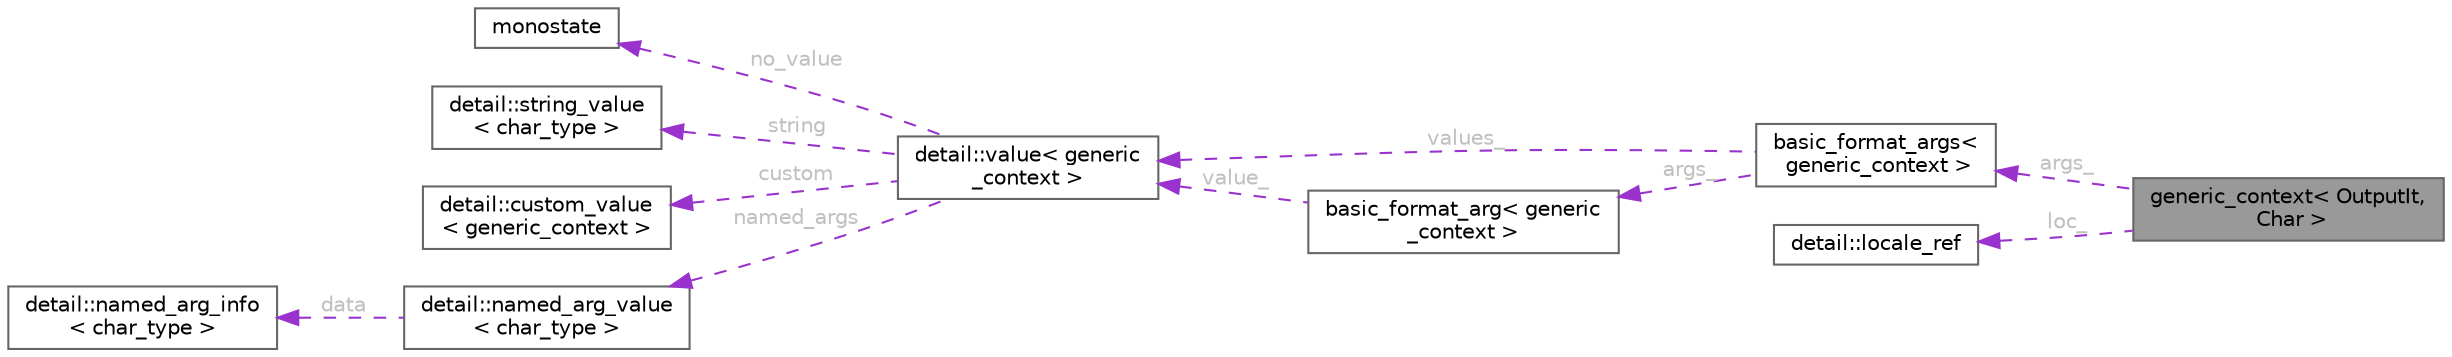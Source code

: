 digraph "generic_context&lt; OutputIt, Char &gt;"
{
 // LATEX_PDF_SIZE
  bgcolor="transparent";
  edge [fontname=Helvetica,fontsize=10,labelfontname=Helvetica,labelfontsize=10];
  node [fontname=Helvetica,fontsize=10,shape=box,height=0.2,width=0.4];
  rankdir="LR";
  Node1 [id="Node000001",label="generic_context\< OutputIt,\l Char \>",height=0.2,width=0.4,color="gray40", fillcolor="grey60", style="filled", fontcolor="black",tooltip=" "];
  Node2 -> Node1 [id="edge11_Node000001_Node000002",dir="back",color="darkorchid3",style="dashed",tooltip=" ",label=" args_",fontcolor="grey" ];
  Node2 [id="Node000002",label="basic_format_args\<\l generic_context \>",height=0.2,width=0.4,color="gray40", fillcolor="white", style="filled",URL="$classbasic__format__args.html",tooltip=" "];
  Node3 -> Node2 [id="edge12_Node000002_Node000003",dir="back",color="darkorchid3",style="dashed",tooltip=" ",label=" values_",fontcolor="grey" ];
  Node3 [id="Node000003",label="detail::value\< generic\l_context \>",height=0.2,width=0.4,color="gray40", fillcolor="white", style="filled",URL="$classdetail_1_1value.html",tooltip=" "];
  Node4 -> Node3 [id="edge13_Node000003_Node000004",dir="back",color="darkorchid3",style="dashed",tooltip=" ",label=" no_value",fontcolor="grey" ];
  Node4 [id="Node000004",label="monostate",height=0.2,width=0.4,color="gray40", fillcolor="white", style="filled",URL="$structmonostate.html",tooltip=" "];
  Node5 -> Node3 [id="edge14_Node000003_Node000005",dir="back",color="darkorchid3",style="dashed",tooltip=" ",label=" string",fontcolor="grey" ];
  Node5 [id="Node000005",label="detail::string_value\l\< char_type \>",height=0.2,width=0.4,color="gray40", fillcolor="white", style="filled",URL="$structdetail_1_1string__value.html",tooltip=" "];
  Node6 -> Node3 [id="edge15_Node000003_Node000006",dir="back",color="darkorchid3",style="dashed",tooltip=" ",label=" custom",fontcolor="grey" ];
  Node6 [id="Node000006",label="detail::custom_value\l\< generic_context \>",height=0.2,width=0.4,color="gray40", fillcolor="white", style="filled",URL="$structdetail_1_1custom__value.html",tooltip=" "];
  Node7 -> Node3 [id="edge16_Node000003_Node000007",dir="back",color="darkorchid3",style="dashed",tooltip=" ",label=" named_args",fontcolor="grey" ];
  Node7 [id="Node000007",label="detail::named_arg_value\l\< char_type \>",height=0.2,width=0.4,color="gray40", fillcolor="white", style="filled",URL="$structdetail_1_1named__arg__value.html",tooltip=" "];
  Node8 -> Node7 [id="edge17_Node000007_Node000008",dir="back",color="darkorchid3",style="dashed",tooltip=" ",label=" data",fontcolor="grey" ];
  Node8 [id="Node000008",label="detail::named_arg_info\l\< char_type \>",height=0.2,width=0.4,color="gray40", fillcolor="white", style="filled",URL="$structdetail_1_1named__arg__info.html",tooltip=" "];
  Node9 -> Node2 [id="edge18_Node000002_Node000009",dir="back",color="darkorchid3",style="dashed",tooltip=" ",label=" args_",fontcolor="grey" ];
  Node9 [id="Node000009",label="basic_format_arg\< generic\l_context \>",height=0.2,width=0.4,color="gray40", fillcolor="white", style="filled",URL="$classbasic__format__arg.html",tooltip=" "];
  Node3 -> Node9 [id="edge19_Node000009_Node000003",dir="back",color="darkorchid3",style="dashed",tooltip=" ",label=" value_",fontcolor="grey" ];
  Node10 -> Node1 [id="edge20_Node000001_Node000010",dir="back",color="darkorchid3",style="dashed",tooltip=" ",label=" loc_",fontcolor="grey" ];
  Node10 [id="Node000010",label="detail::locale_ref",height=0.2,width=0.4,color="gray40", fillcolor="white", style="filled",URL="$classdetail_1_1locale__ref.html",tooltip=" "];
}
